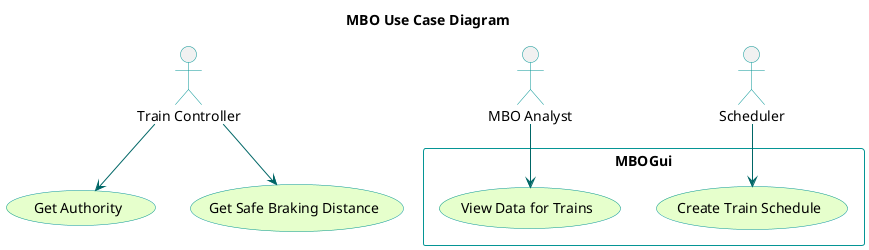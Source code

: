 @startuml
title MBO Use Case Diagram

skinparam usecaseBackgroundColor #e6ffcc
skinparam usecaseBorderColor 	#049595
skinparam actorBorderColor 	#049595
skinparam packageBorderCOlor  #049595
skinparam arrowColor #006666

:Train Controller: as tc
:MBO Analyst: as ma
:Scheduler: as s

rectangle MBOGui{
	(View Data for Trains)
	(Create Train Schedule)
}

ma --> (View Data for Trains)
tc --> (Get Authority)
tc --> (Get Safe Braking Distance)
s --> (Create Train Schedule)
@enduml